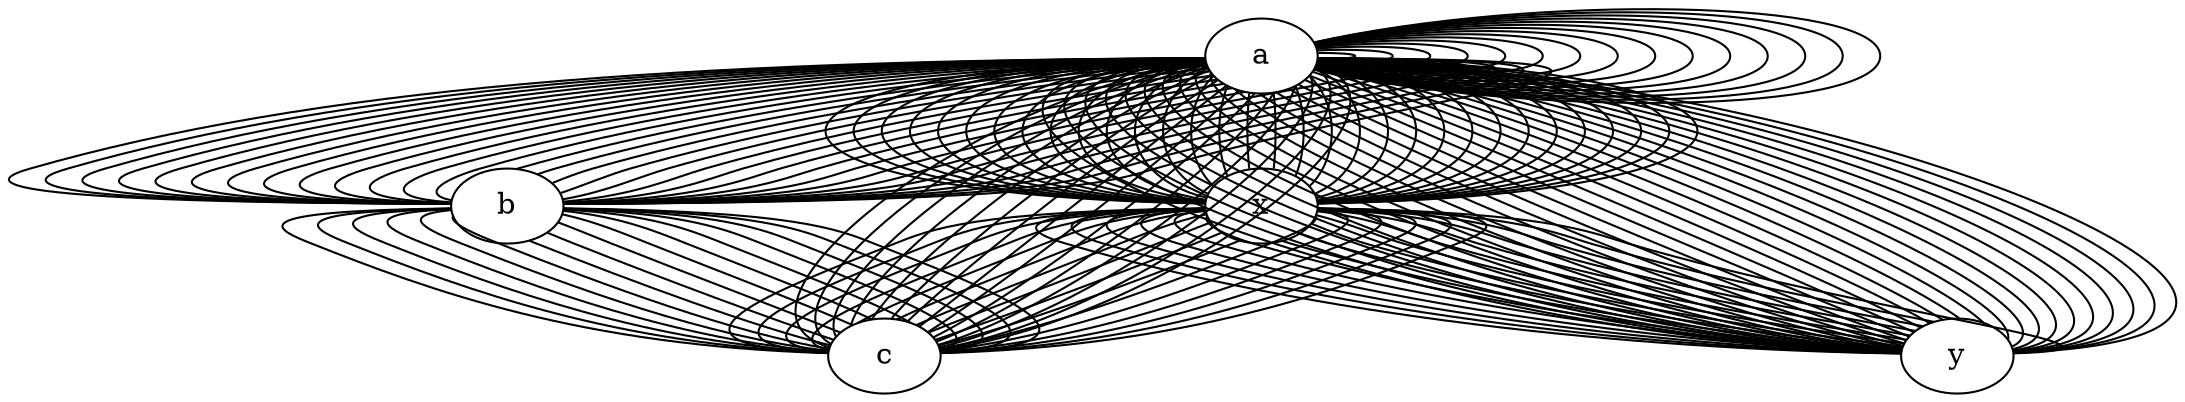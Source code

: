 graph test2 {
       a -- b -- c;
       a -- {x y};
       a -- {
       a -- b -- c;
       a -- {x y};
       a -- {
       a -- b -- c;
       a -- {x y};
       a -- {
       a -- b -- c;
       a -- {x y};
       a -- {
       a -- b -- c;
       a -- {x y};
       a -- {
       a -- b -- c;
       a -- {x y};
       a -- {
       a -- b -- c;
       a -- {x y};
       a -- {
       a -- b -- c;
       a -- {x y};
       a -- {
       a -- b -- c;
       a -- {x y};
       a -- {
       a -- b -- c;
       a -- {x y};
       a -- {
       a -- b -- c;
       a -- {x y};
       a -- {
       a -- b -- c;
       a -- {x y};
       a -- {
       a -- b -- c;
       a -- {x y};
       a -- {
       a -- b -- c;
       a -- {x y};
       a -- {
       a -- b -- c;
       a -- {x y};
       a -- {
       a -- b -- c;
       a -- {x y};
       a -- {x y};
       x -- c [w=10.0];
       x -- y [w=5.0,len=3];
};
       x -- c [w=10.0];
       x -- y [w=5.0,len=3];
};
       x -- c [w=10.0];
       x -- y [w=5.0,len=3];
};
       x -- c [w=10.0];
       x -- y [w=5.0,len=3];
};
       x -- c [w=10.0];
       x -- y [w=5.0,len=3];
};
       x -- c [w=10.0];
       x -- y [w=5.0,len=3];
};
       x -- c [w=10.0];
       x -- y [w=5.0,len=3];
};
       x -- c [w=10.0];
       x -- y [w=5.0,len=3];
};
       x -- c [w=10.0];
       x -- y [w=5.0,len=3];
};
       x -- c [w=10.0];
       x -- y [w=5.0,len=3];
};
       x -- c [w=10.0];
       x -- y [w=5.0,len=3];
};
       x -- c [w=10.0];
       x -- y [w=5.0,len=3];
};
       x -- c [w=10.0];
       x -- y [w=5.0,len=3];
};
       x -- c [w=10.0];
       x -- y [w=5.0,len=3];
};
       x -- c [w=10.0];
       x -- y [w=5.0,len=3];
};
       x -- c [w=10.0];
       x -- y [w=5.0,len=3];
}


